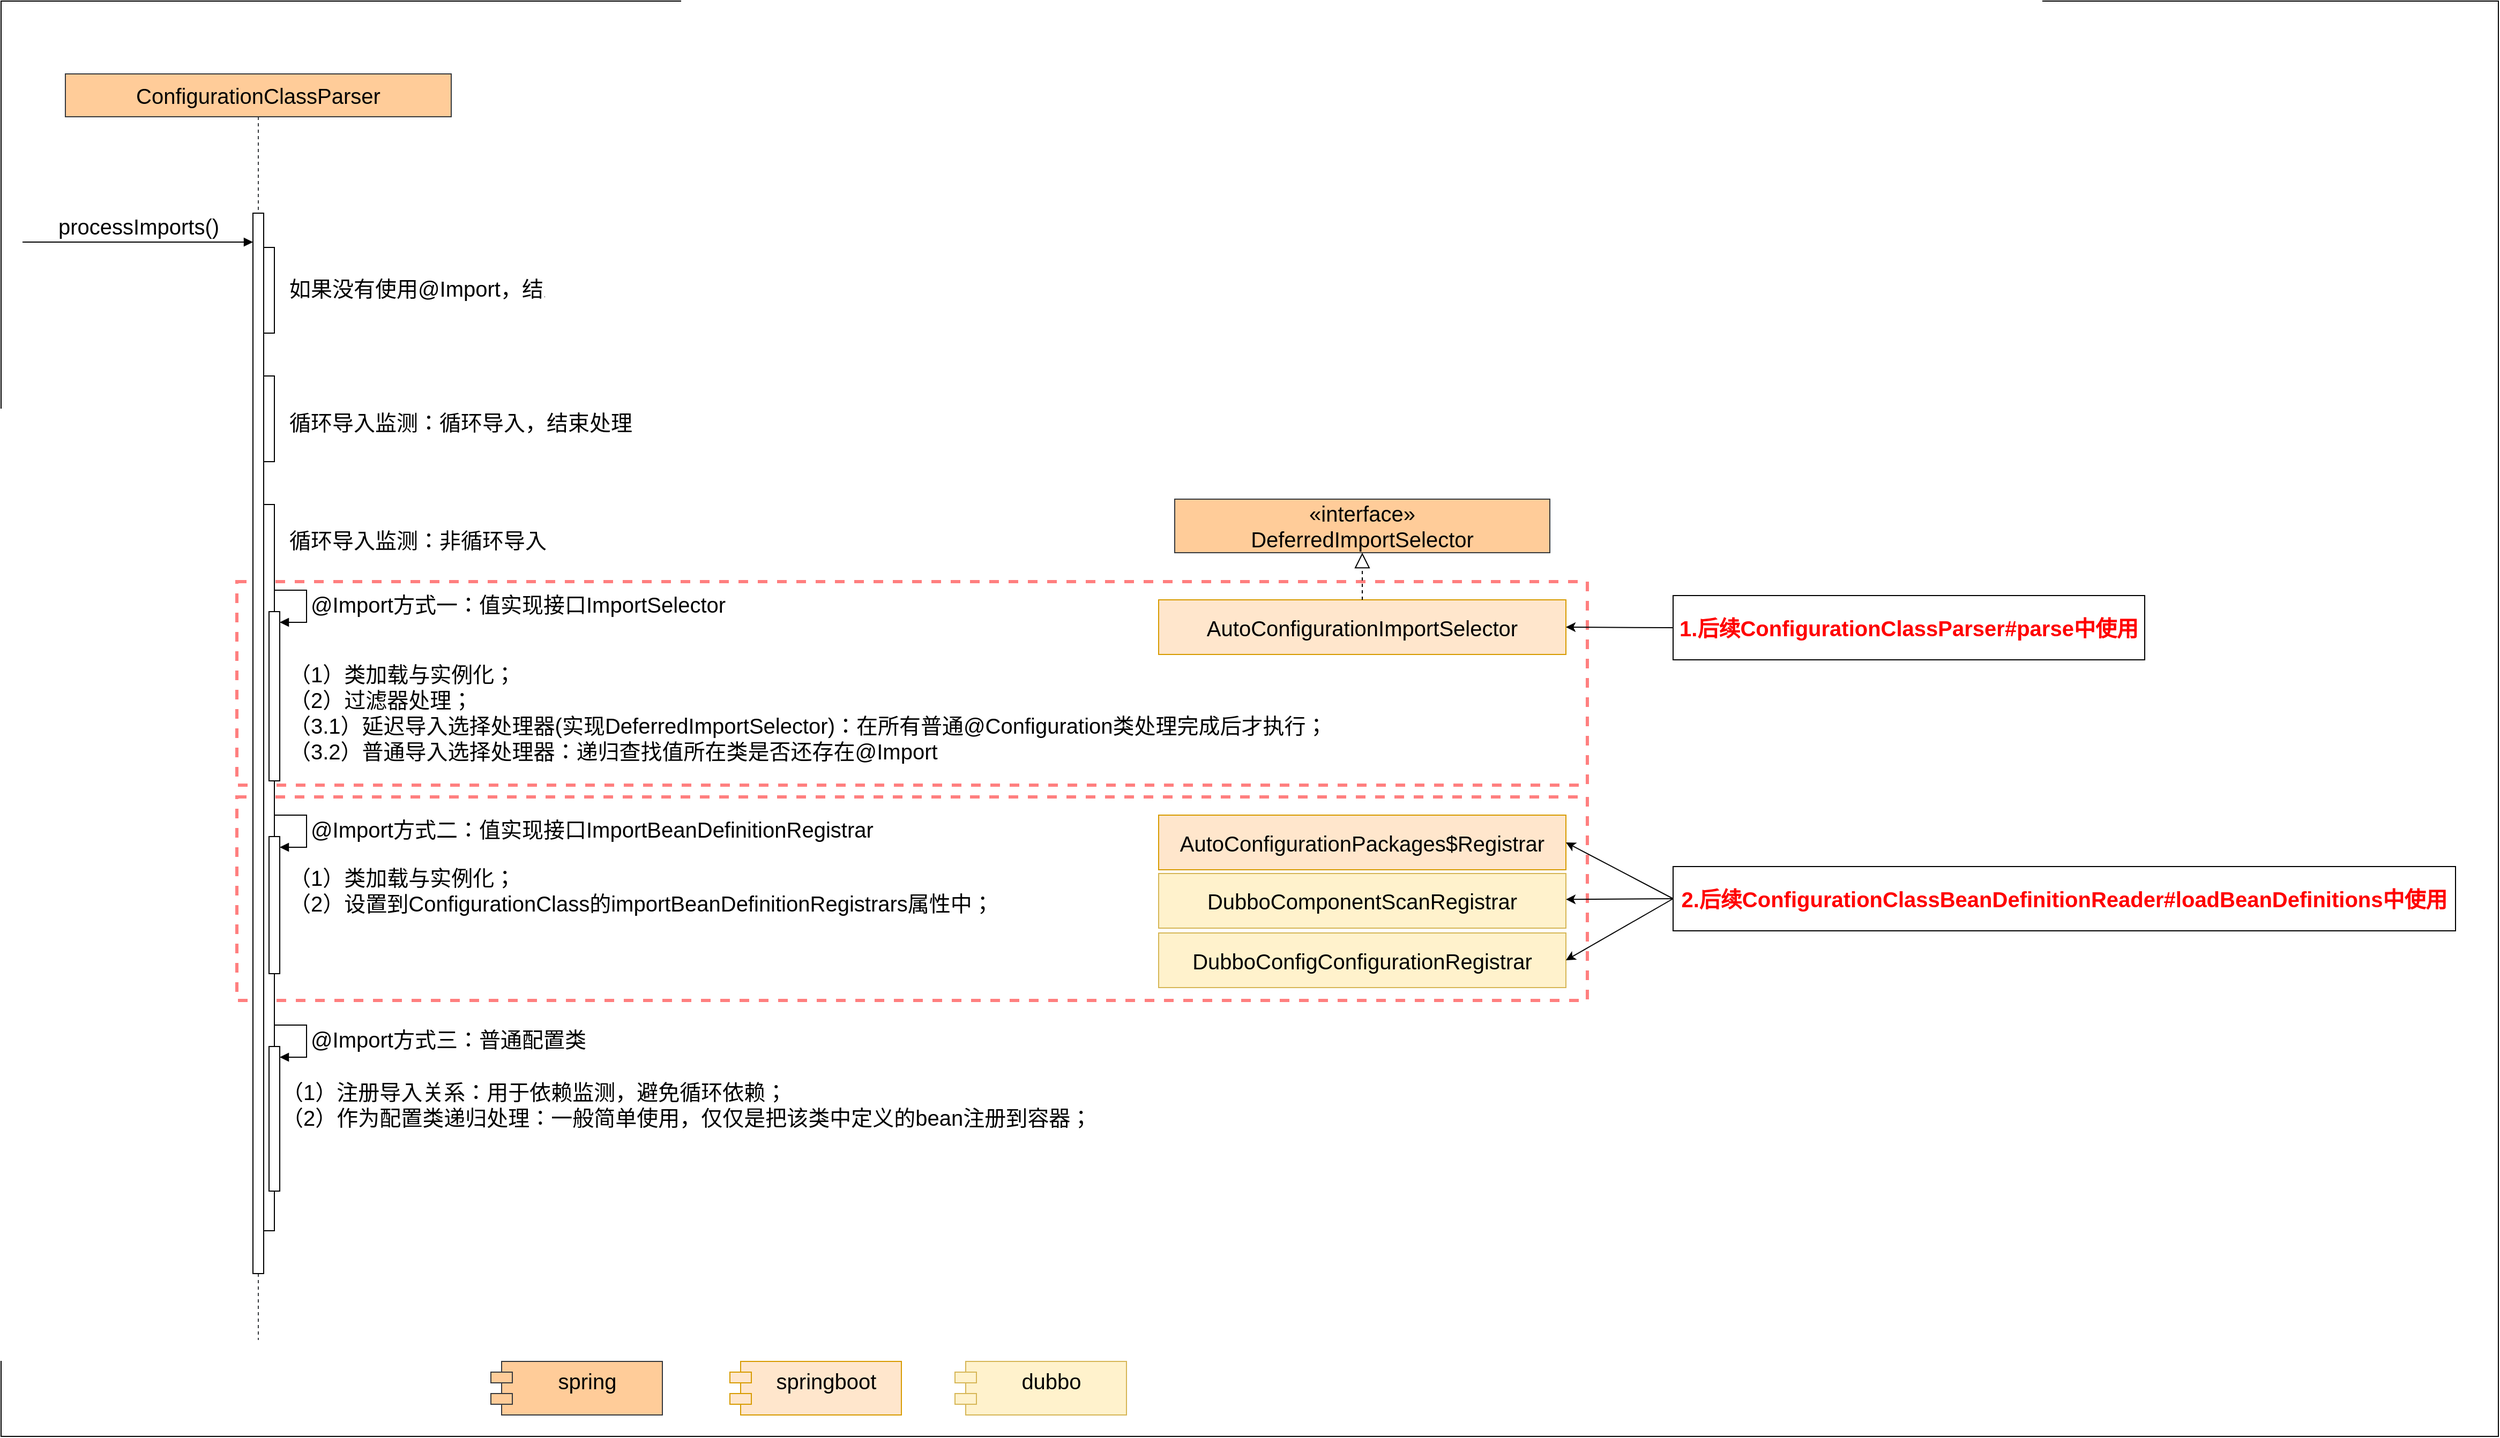 <mxfile version="28.2.5">
  <diagram name="第 1 页" id="A2wYnKDMZFF023bxGnZ8">
    <mxGraphModel dx="1426" dy="788" grid="1" gridSize="10" guides="1" tooltips="1" connect="1" arrows="1" fold="1" page="1" pageScale="1" pageWidth="827" pageHeight="1169" background="none" math="0" shadow="0">
      <root>
        <mxCell id="0" />
        <mxCell id="1" parent="0" />
        <mxCell id="uV96uOEizypCZ8WnYTJa-16" value="" style="rounded=0;whiteSpace=wrap;html=1;" parent="1" vertex="1">
          <mxGeometry x="210" y="140" width="2330" height="1340" as="geometry" />
        </mxCell>
        <mxCell id="uV96uOEizypCZ8WnYTJa-7" value="" style="rounded=0;whiteSpace=wrap;html=1;opacity=50;strokeColor=#FF0000;fillColor=none;dashed=1;strokeWidth=3;" parent="1" vertex="1">
          <mxGeometry x="430" y="682" width="1260" height="190" as="geometry" />
        </mxCell>
        <mxCell id="uV96uOEizypCZ8WnYTJa-4" value="" style="rounded=0;whiteSpace=wrap;html=1;opacity=50;strokeColor=#FF0000;fillColor=none;dashed=1;strokeWidth=3;" parent="1" vertex="1">
          <mxGeometry x="430" y="883" width="1260" height="190" as="geometry" />
        </mxCell>
        <mxCell id="-QrxRBGIXTvyxB3OS5xk-1" value="ConfigurationClassParser" style="shape=umlLifeline;whiteSpace=wrap;html=1;container=1;dropTarget=0;collapsible=0;recursiveResize=0;outlineConnect=0;portConstraint=eastwest;newEdgeStyle={&quot;curved&quot;:0,&quot;rounded&quot;:0};fontSize=20;fontStyle=0;points=[[0,0,0,0,5],[0,1,0,0,-5],[1,0,0,0,5],[1,1,0,0,-5]];perimeter=rectanglePerimeter;targetShapes=umlLifeline;participant=label;fillColor=#ffcc99;strokeColor=#36393d;" parent="1" vertex="1">
          <mxGeometry x="270" y="208" width="360" height="1182" as="geometry" />
        </mxCell>
        <mxCell id="-QrxRBGIXTvyxB3OS5xk-2" value="" style="html=1;points=[[0,0,0,0,5],[0,1,0,0,-5],[1,0,0,0,5],[1,1,0,0,-5]];perimeter=orthogonalPerimeter;outlineConnect=0;targetShapes=umlLifeline;portConstraint=eastwest;newEdgeStyle={&quot;curved&quot;:0,&quot;rounded&quot;:0};fontSize=20;" parent="-QrxRBGIXTvyxB3OS5xk-1" vertex="1">
          <mxGeometry x="175" y="130" width="10" height="990" as="geometry" />
        </mxCell>
        <mxCell id="95j3l6Zmy1izTpRHIwG8-1" value="" style="html=1;points=[[0,0,0,0,5],[0,1,0,0,-5],[1,0,0,0,5],[1,1,0,0,-5]];perimeter=orthogonalPerimeter;outlineConnect=0;targetShapes=umlLifeline;portConstraint=eastwest;newEdgeStyle={&quot;curved&quot;:0,&quot;rounded&quot;:0};" parent="-QrxRBGIXTvyxB3OS5xk-1" vertex="1">
          <mxGeometry x="185" y="162" width="10" height="80" as="geometry" />
        </mxCell>
        <mxCell id="95j3l6Zmy1izTpRHIwG8-3" value="" style="html=1;points=[[0,0,0,0,5],[0,1,0,0,-5],[1,0,0,0,5],[1,1,0,0,-5]];perimeter=orthogonalPerimeter;outlineConnect=0;targetShapes=umlLifeline;portConstraint=eastwest;newEdgeStyle={&quot;curved&quot;:0,&quot;rounded&quot;:0};" parent="-QrxRBGIXTvyxB3OS5xk-1" vertex="1">
          <mxGeometry x="185" y="282" width="10" height="80" as="geometry" />
        </mxCell>
        <mxCell id="95j3l6Zmy1izTpRHIwG8-7" value="" style="html=1;points=[[0,0,0,0,5],[0,1,0,0,-5],[1,0,0,0,5],[1,1,0,0,-5]];perimeter=orthogonalPerimeter;outlineConnect=0;targetShapes=umlLifeline;portConstraint=eastwest;newEdgeStyle={&quot;curved&quot;:0,&quot;rounded&quot;:0};" parent="-QrxRBGIXTvyxB3OS5xk-1" vertex="1">
          <mxGeometry x="185" y="402" width="10" height="678" as="geometry" />
        </mxCell>
        <mxCell id="95j3l6Zmy1izTpRHIwG8-11" value="" style="html=1;points=[[0,0,0,0,5],[0,1,0,0,-5],[1,0,0,0,5],[1,1,0,0,-5]];perimeter=orthogonalPerimeter;outlineConnect=0;targetShapes=umlLifeline;portConstraint=eastwest;newEdgeStyle={&quot;curved&quot;:0,&quot;rounded&quot;:0};" parent="-QrxRBGIXTvyxB3OS5xk-1" vertex="1">
          <mxGeometry x="190" y="502" width="10" height="158" as="geometry" />
        </mxCell>
        <mxCell id="95j3l6Zmy1izTpRHIwG8-12" value="@Import方式一：值实现接口ImportSelector" style="html=1;align=left;spacingLeft=2;endArrow=block;rounded=0;edgeStyle=orthogonalEdgeStyle;curved=0;rounded=0;fontSize=20;" parent="-QrxRBGIXTvyxB3OS5xk-1" target="95j3l6Zmy1izTpRHIwG8-11" edge="1">
          <mxGeometry relative="1" as="geometry">
            <mxPoint x="195" y="482" as="sourcePoint" />
            <Array as="points">
              <mxPoint x="225" y="512" />
            </Array>
          </mxGeometry>
        </mxCell>
        <mxCell id="VdG7-hzReizXtUk67qa_-1" value="" style="html=1;points=[[0,0,0,0,5],[0,1,0,0,-5],[1,0,0,0,5],[1,1,0,0,-5]];perimeter=orthogonalPerimeter;outlineConnect=0;targetShapes=umlLifeline;portConstraint=eastwest;newEdgeStyle={&quot;curved&quot;:0,&quot;rounded&quot;:0};" parent="-QrxRBGIXTvyxB3OS5xk-1" vertex="1">
          <mxGeometry x="190" y="712" width="10" height="128" as="geometry" />
        </mxCell>
        <mxCell id="VdG7-hzReizXtUk67qa_-2" value="@Import方式二：值实现接口ImportBeanDefinitionRegistrar" style="html=1;align=left;spacingLeft=2;endArrow=block;rounded=0;edgeStyle=orthogonalEdgeStyle;curved=0;rounded=0;fontSize=20;" parent="-QrxRBGIXTvyxB3OS5xk-1" target="VdG7-hzReizXtUk67qa_-1" edge="1">
          <mxGeometry relative="1" as="geometry">
            <mxPoint x="195" y="692" as="sourcePoint" />
            <Array as="points">
              <mxPoint x="225" y="722" />
            </Array>
          </mxGeometry>
        </mxCell>
        <mxCell id="yxLJnMb3XCYslr0qM2n--1" value="" style="html=1;points=[[0,0,0,0,5],[0,1,0,0,-5],[1,0,0,0,5],[1,1,0,0,-5]];perimeter=orthogonalPerimeter;outlineConnect=0;targetShapes=umlLifeline;portConstraint=eastwest;newEdgeStyle={&quot;curved&quot;:0,&quot;rounded&quot;:0};" parent="-QrxRBGIXTvyxB3OS5xk-1" vertex="1">
          <mxGeometry x="190" y="908" width="10" height="135" as="geometry" />
        </mxCell>
        <mxCell id="yxLJnMb3XCYslr0qM2n--2" value="@Import方式三：普通配置类" style="html=1;align=left;spacingLeft=2;endArrow=block;rounded=0;edgeStyle=orthogonalEdgeStyle;curved=0;rounded=0;fontSize=20;" parent="-QrxRBGIXTvyxB3OS5xk-1" target="yxLJnMb3XCYslr0qM2n--1" edge="1">
          <mxGeometry relative="1" as="geometry">
            <mxPoint x="195" y="888" as="sourcePoint" />
            <Array as="points">
              <mxPoint x="225" y="918" />
            </Array>
          </mxGeometry>
        </mxCell>
        <mxCell id="-QrxRBGIXTvyxB3OS5xk-56" value="processImports()" style="html=1;verticalAlign=bottom;endArrow=block;curved=0;rounded=0;fontSize=20;fontStyle=0;fontColor=#000000;" parent="1" target="-QrxRBGIXTvyxB3OS5xk-2" edge="1">
          <mxGeometry x="-0.002" relative="1" as="geometry">
            <mxPoint x="230" y="365" as="sourcePoint" />
            <mxPoint x="325" y="365" as="targetPoint" />
            <mxPoint as="offset" />
          </mxGeometry>
        </mxCell>
        <mxCell id="95j3l6Zmy1izTpRHIwG8-2" value="如果没有使用@Import，结束处理" style="text;html=1;align=left;verticalAlign=middle;whiteSpace=wrap;rounded=0;fontSize=20;" parent="1" vertex="1">
          <mxGeometry x="477" y="395" width="350" height="25" as="geometry" />
        </mxCell>
        <mxCell id="95j3l6Zmy1izTpRHIwG8-4" value="循环导入监测：循环导入，结束处理" style="text;html=1;align=left;verticalAlign=middle;whiteSpace=wrap;rounded=0;fontSize=20;" parent="1" vertex="1">
          <mxGeometry x="477" y="520" width="343" height="25" as="geometry" />
        </mxCell>
        <mxCell id="95j3l6Zmy1izTpRHIwG8-5" style="edgeStyle=orthogonalEdgeStyle;rounded=0;orthogonalLoop=1;jettySize=auto;html=1;exitX=0.5;exitY=1;exitDx=0;exitDy=0;" parent="1" source="95j3l6Zmy1izTpRHIwG8-2" target="95j3l6Zmy1izTpRHIwG8-2" edge="1">
          <mxGeometry relative="1" as="geometry" />
        </mxCell>
        <mxCell id="95j3l6Zmy1izTpRHIwG8-8" value="循环导入监测：非循环导入" style="text;html=1;align=left;verticalAlign=middle;whiteSpace=wrap;rounded=0;fontSize=20;" parent="1" vertex="1">
          <mxGeometry x="477" y="630" width="273" height="25" as="geometry" />
        </mxCell>
        <mxCell id="nyDbKUmEQYlpShh08u_9-1" value="（1）类加载与实例化；&lt;div&gt;（2）过滤器处理；&lt;/div&gt;&lt;div&gt;（3.1）延迟导入选择处理器(实现&lt;span style=&quot;background-color: transparent; color: light-dark(rgb(0, 0, 0), rgb(255, 255, 255));&quot;&gt;DeferredImportSelector&lt;/span&gt;&lt;span style=&quot;background-color: transparent; color: light-dark(rgb(0, 0, 0), rgb(255, 255, 255));&quot;&gt;)：在所有普通@Configuration类处理完成后才执行；&lt;/span&gt;&lt;/div&gt;&lt;div&gt;（3.2）普通导入选择处理器：递归查找值所在类是否还存在@Import&lt;br&gt;&lt;div&gt;&lt;br&gt;&lt;/div&gt;&lt;/div&gt;" style="text;html=1;align=left;verticalAlign=top;whiteSpace=wrap;rounded=0;fontSize=20;" parent="1" vertex="1">
          <mxGeometry x="477" y="750" width="1053" height="120" as="geometry" />
        </mxCell>
        <mxCell id="VdG7-hzReizXtUk67qa_-3" value="（1）类加载与实例化；&lt;div&gt;（2）设置到ConfigurationClass的importBeanDefinitionRegistrars属性中；&lt;/div&gt;&lt;div&gt;&lt;div&gt;&lt;br&gt;&lt;/div&gt;&lt;/div&gt;" style="text;html=1;align=left;verticalAlign=top;whiteSpace=wrap;rounded=0;fontSize=20;" parent="1" vertex="1">
          <mxGeometry x="477" y="940" width="703" height="80" as="geometry" />
        </mxCell>
        <mxCell id="yxLJnMb3XCYslr0qM2n--3" value="（1）注册导入关系：用于依赖监测，避免循环依赖；&lt;div&gt;（2）作为配置类递归处理：一般简单使用，仅仅是把该类中定义的bean注册到容器；&lt;/div&gt;&lt;div&gt;&lt;div&gt;&lt;br&gt;&lt;/div&gt;&lt;/div&gt;" style="text;html=1;align=left;verticalAlign=top;whiteSpace=wrap;rounded=0;fontSize=20;" parent="1" vertex="1">
          <mxGeometry x="470" y="1140" width="830" height="80" as="geometry" />
        </mxCell>
        <mxCell id="Oij3SpfJl_yuD8244eqy-1" value="dubbo&lt;div&gt;&lt;br&gt;&lt;/div&gt;" style="shape=module;align=left;spacingLeft=20;align=center;verticalAlign=top;whiteSpace=wrap;html=1;fontSize=20;fillColor=#fff2cc;strokeColor=#d6b656;" parent="1" vertex="1">
          <mxGeometry x="1100" y="1410" width="160" height="50" as="geometry" />
        </mxCell>
        <mxCell id="Oij3SpfJl_yuD8244eqy-2" value="spring&lt;div&gt;&lt;br&gt;&lt;/div&gt;" style="shape=module;align=left;spacingLeft=20;align=center;verticalAlign=top;whiteSpace=wrap;html=1;fontSize=20;fillColor=#ffcc99;strokeColor=#36393d;" parent="1" vertex="1">
          <mxGeometry x="667" y="1410" width="160" height="50" as="geometry" />
        </mxCell>
        <mxCell id="Oij3SpfJl_yuD8244eqy-3" value="springboot&lt;div&gt;&lt;br&gt;&lt;/div&gt;" style="shape=module;align=left;spacingLeft=20;align=center;verticalAlign=top;whiteSpace=wrap;html=1;fontSize=20;fillColor=#ffe6cc;strokeColor=#d79b00;" parent="1" vertex="1">
          <mxGeometry x="890" y="1410" width="160" height="50" as="geometry" />
        </mxCell>
        <mxCell id="Oij3SpfJl_yuD8244eqy-4" value="AutoConfigurationImportSelector" style="html=1;whiteSpace=wrap;fontSize=20;verticalAlign=middle;align=center;fontStyle=0;fillColor=#ffe6cc;strokeColor=#d79b00;" parent="1" vertex="1">
          <mxGeometry x="1290" y="699" width="380" height="51" as="geometry" />
        </mxCell>
        <mxCell id="uV96uOEizypCZ8WnYTJa-1" value="DubboConfigConfigurationRegistrar" style="html=1;whiteSpace=wrap;fontSize=20;verticalAlign=middle;align=center;fontStyle=0;fillColor=#fff2cc;strokeColor=#d6b656;" parent="1" vertex="1">
          <mxGeometry x="1290" y="1010" width="380" height="51" as="geometry" />
        </mxCell>
        <mxCell id="uV96uOEizypCZ8WnYTJa-2" value="DubboComponentScanRegistrar" style="html=1;whiteSpace=wrap;fontSize=20;verticalAlign=middle;align=center;fontStyle=0;fillColor=#fff2cc;strokeColor=#d6b656;" parent="1" vertex="1">
          <mxGeometry x="1290" y="954.5" width="380" height="51" as="geometry" />
        </mxCell>
        <mxCell id="uV96uOEizypCZ8WnYTJa-3" value="AutoConfigurationPackages$Registrar" style="html=1;whiteSpace=wrap;fontSize=20;verticalAlign=middle;align=center;fontStyle=0;fillColor=#ffe6cc;strokeColor=#d79b00;" parent="1" vertex="1">
          <mxGeometry x="1290" y="900" width="380" height="51" as="geometry" />
        </mxCell>
        <mxCell id="uV96uOEizypCZ8WnYTJa-12" value="" style="endArrow=classic;html=1;rounded=0;exitX=0;exitY=0.5;exitDx=0;exitDy=0;entryX=1;entryY=0.5;entryDx=0;entryDy=0;" parent="1" source="uV96uOEizypCZ8WnYTJa-13" target="uV96uOEizypCZ8WnYTJa-3" edge="1">
          <mxGeometry width="50" height="50" relative="1" as="geometry">
            <mxPoint x="1730" y="980" as="sourcePoint" />
            <mxPoint x="1750" y="900" as="targetPoint" />
          </mxGeometry>
        </mxCell>
        <mxCell id="uV96uOEizypCZ8WnYTJa-13" value="&lt;span style=&quot;color: rgb(255, 0, 0); font-size: 20px; font-weight: 700;&quot;&gt;2.后续ConfigurationClassBeanDefinitionReader#loadBeanDefinitions中使用&lt;/span&gt;" style="rounded=0;whiteSpace=wrap;html=1;" parent="1" vertex="1">
          <mxGeometry x="1770" y="948" width="730" height="60" as="geometry" />
        </mxCell>
        <mxCell id="uV96uOEizypCZ8WnYTJa-14" value="" style="endArrow=classic;html=1;rounded=0;exitX=0;exitY=0.5;exitDx=0;exitDy=0;" parent="1" source="uV96uOEizypCZ8WnYTJa-13" target="uV96uOEizypCZ8WnYTJa-2" edge="1">
          <mxGeometry width="50" height="50" relative="1" as="geometry">
            <mxPoint x="1670" y="1150" as="sourcePoint" />
            <mxPoint x="1720" y="1100" as="targetPoint" />
          </mxGeometry>
        </mxCell>
        <mxCell id="uV96uOEizypCZ8WnYTJa-15" value="" style="endArrow=classic;html=1;rounded=0;exitX=0;exitY=0.5;exitDx=0;exitDy=0;entryX=1;entryY=0.5;entryDx=0;entryDy=0;" parent="1" source="uV96uOEizypCZ8WnYTJa-13" target="uV96uOEizypCZ8WnYTJa-1" edge="1">
          <mxGeometry width="50" height="50" relative="1" as="geometry">
            <mxPoint x="1710" y="1150" as="sourcePoint" />
            <mxPoint x="1760" y="1100" as="targetPoint" />
          </mxGeometry>
        </mxCell>
        <mxCell id="uV96uOEizypCZ8WnYTJa-17" value="&lt;span style=&quot;color: rgb(255, 0, 0); font-size: 20px; font-weight: 700;&quot;&gt;1.后续ConfigurationClassParser#parse中使用&lt;/span&gt;" style="rounded=0;whiteSpace=wrap;html=1;" parent="1" vertex="1">
          <mxGeometry x="1770" y="695" width="440" height="60" as="geometry" />
        </mxCell>
        <mxCell id="uV96uOEizypCZ8WnYTJa-18" value="" style="endArrow=classic;html=1;rounded=0;exitX=0;exitY=0.5;exitDx=0;exitDy=0;entryX=1;entryY=0.5;entryDx=0;entryDy=0;" parent="1" source="uV96uOEizypCZ8WnYTJa-17" target="Oij3SpfJl_yuD8244eqy-4" edge="1">
          <mxGeometry width="50" height="50" relative="1" as="geometry">
            <mxPoint x="1770" y="850" as="sourcePoint" />
            <mxPoint x="1820" y="800" as="targetPoint" />
          </mxGeometry>
        </mxCell>
        <mxCell id="5VxAafV17wir0QKEogUn-1" value="«interface»&lt;br&gt;&lt;span&gt;DeferredImportSelector&lt;/span&gt;" style="html=1;whiteSpace=wrap;fontSize=20;fillColor=#ffcc99;strokeColor=#36393d;fontStyle=0" parent="1" vertex="1">
          <mxGeometry x="1305" y="605" width="350" height="50" as="geometry" />
        </mxCell>
        <mxCell id="5VxAafV17wir0QKEogUn-2" value="" style="endArrow=block;dashed=1;endFill=0;endSize=12;html=1;rounded=0;exitX=0.5;exitY=0;exitDx=0;exitDy=0;" parent="1" source="Oij3SpfJl_yuD8244eqy-4" target="5VxAafV17wir0QKEogUn-1" edge="1">
          <mxGeometry width="160" relative="1" as="geometry">
            <mxPoint x="1400" y="640" as="sourcePoint" />
            <mxPoint x="1560" y="640" as="targetPoint" />
          </mxGeometry>
        </mxCell>
      </root>
    </mxGraphModel>
  </diagram>
</mxfile>
